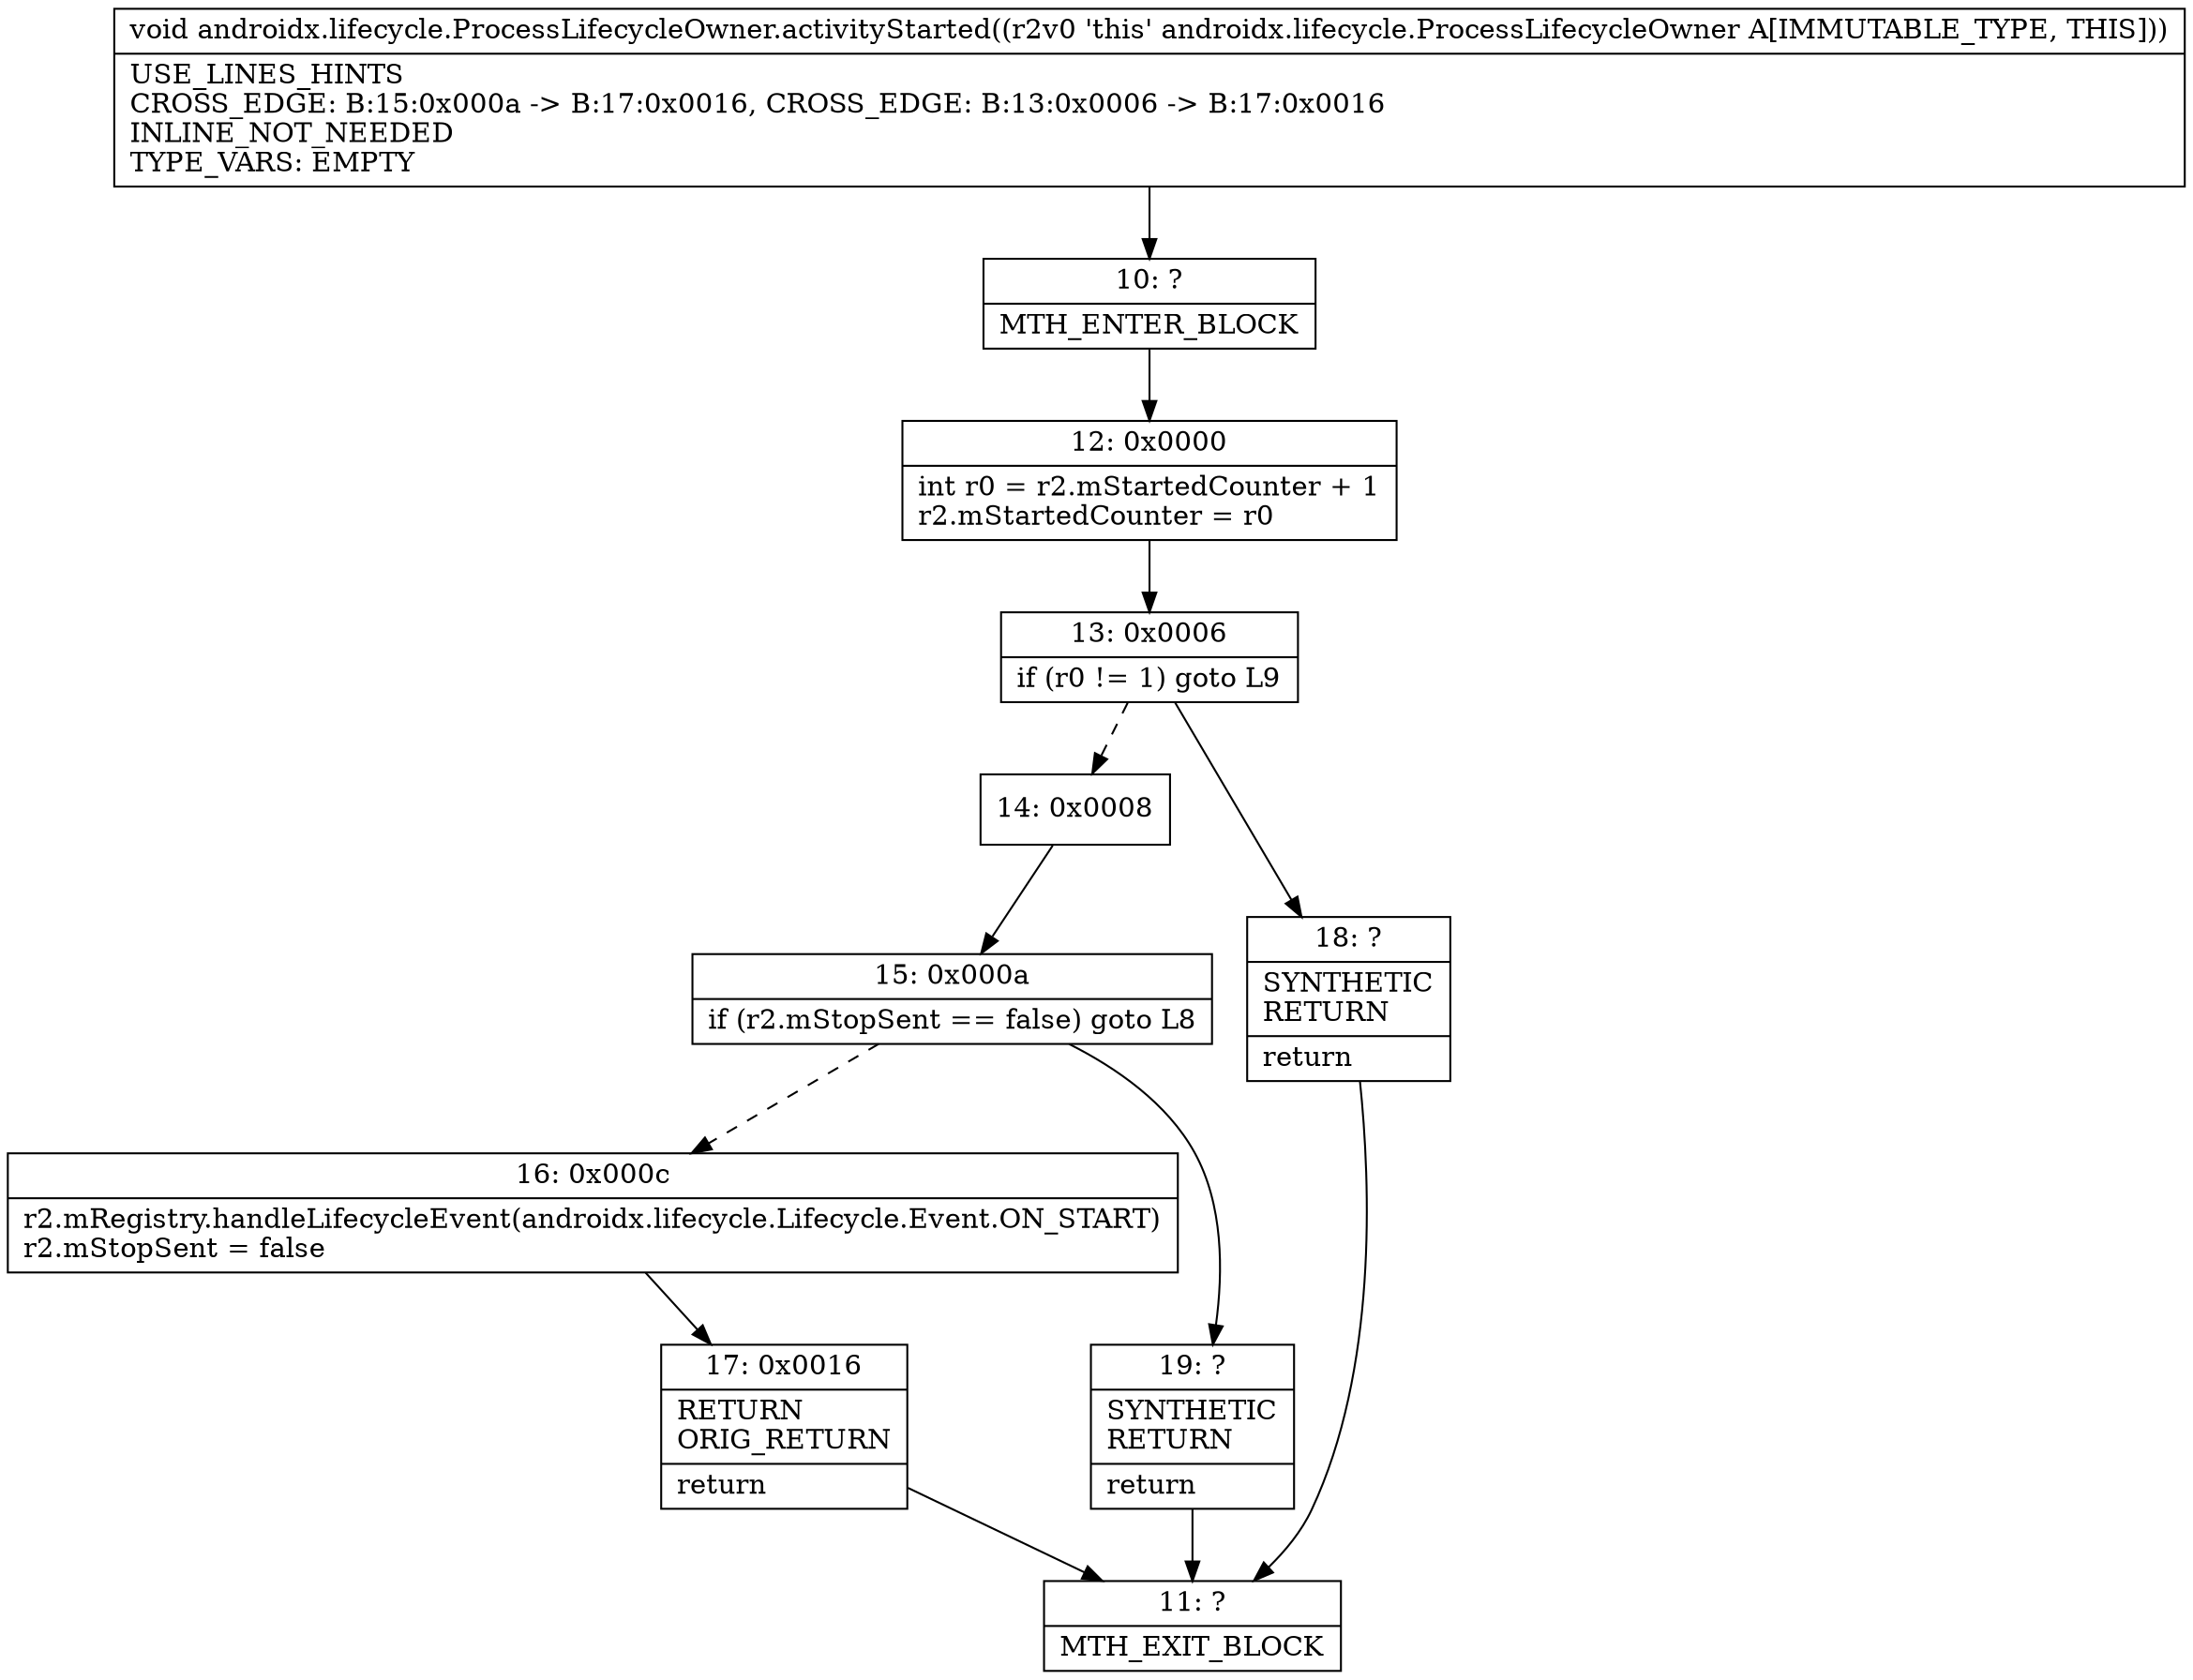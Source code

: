 digraph "CFG forandroidx.lifecycle.ProcessLifecycleOwner.activityStarted()V" {
Node_10 [shape=record,label="{10\:\ ?|MTH_ENTER_BLOCK\l}"];
Node_12 [shape=record,label="{12\:\ 0x0000|int r0 = r2.mStartedCounter + 1\lr2.mStartedCounter = r0\l}"];
Node_13 [shape=record,label="{13\:\ 0x0006|if (r0 != 1) goto L9\l}"];
Node_14 [shape=record,label="{14\:\ 0x0008}"];
Node_15 [shape=record,label="{15\:\ 0x000a|if (r2.mStopSent == false) goto L8\l}"];
Node_16 [shape=record,label="{16\:\ 0x000c|r2.mRegistry.handleLifecycleEvent(androidx.lifecycle.Lifecycle.Event.ON_START)\lr2.mStopSent = false\l}"];
Node_17 [shape=record,label="{17\:\ 0x0016|RETURN\lORIG_RETURN\l|return\l}"];
Node_11 [shape=record,label="{11\:\ ?|MTH_EXIT_BLOCK\l}"];
Node_19 [shape=record,label="{19\:\ ?|SYNTHETIC\lRETURN\l|return\l}"];
Node_18 [shape=record,label="{18\:\ ?|SYNTHETIC\lRETURN\l|return\l}"];
MethodNode[shape=record,label="{void androidx.lifecycle.ProcessLifecycleOwner.activityStarted((r2v0 'this' androidx.lifecycle.ProcessLifecycleOwner A[IMMUTABLE_TYPE, THIS]))  | USE_LINES_HINTS\lCROSS_EDGE: B:15:0x000a \-\> B:17:0x0016, CROSS_EDGE: B:13:0x0006 \-\> B:17:0x0016\lINLINE_NOT_NEEDED\lTYPE_VARS: EMPTY\l}"];
MethodNode -> Node_10;Node_10 -> Node_12;
Node_12 -> Node_13;
Node_13 -> Node_14[style=dashed];
Node_13 -> Node_18;
Node_14 -> Node_15;
Node_15 -> Node_16[style=dashed];
Node_15 -> Node_19;
Node_16 -> Node_17;
Node_17 -> Node_11;
Node_19 -> Node_11;
Node_18 -> Node_11;
}

